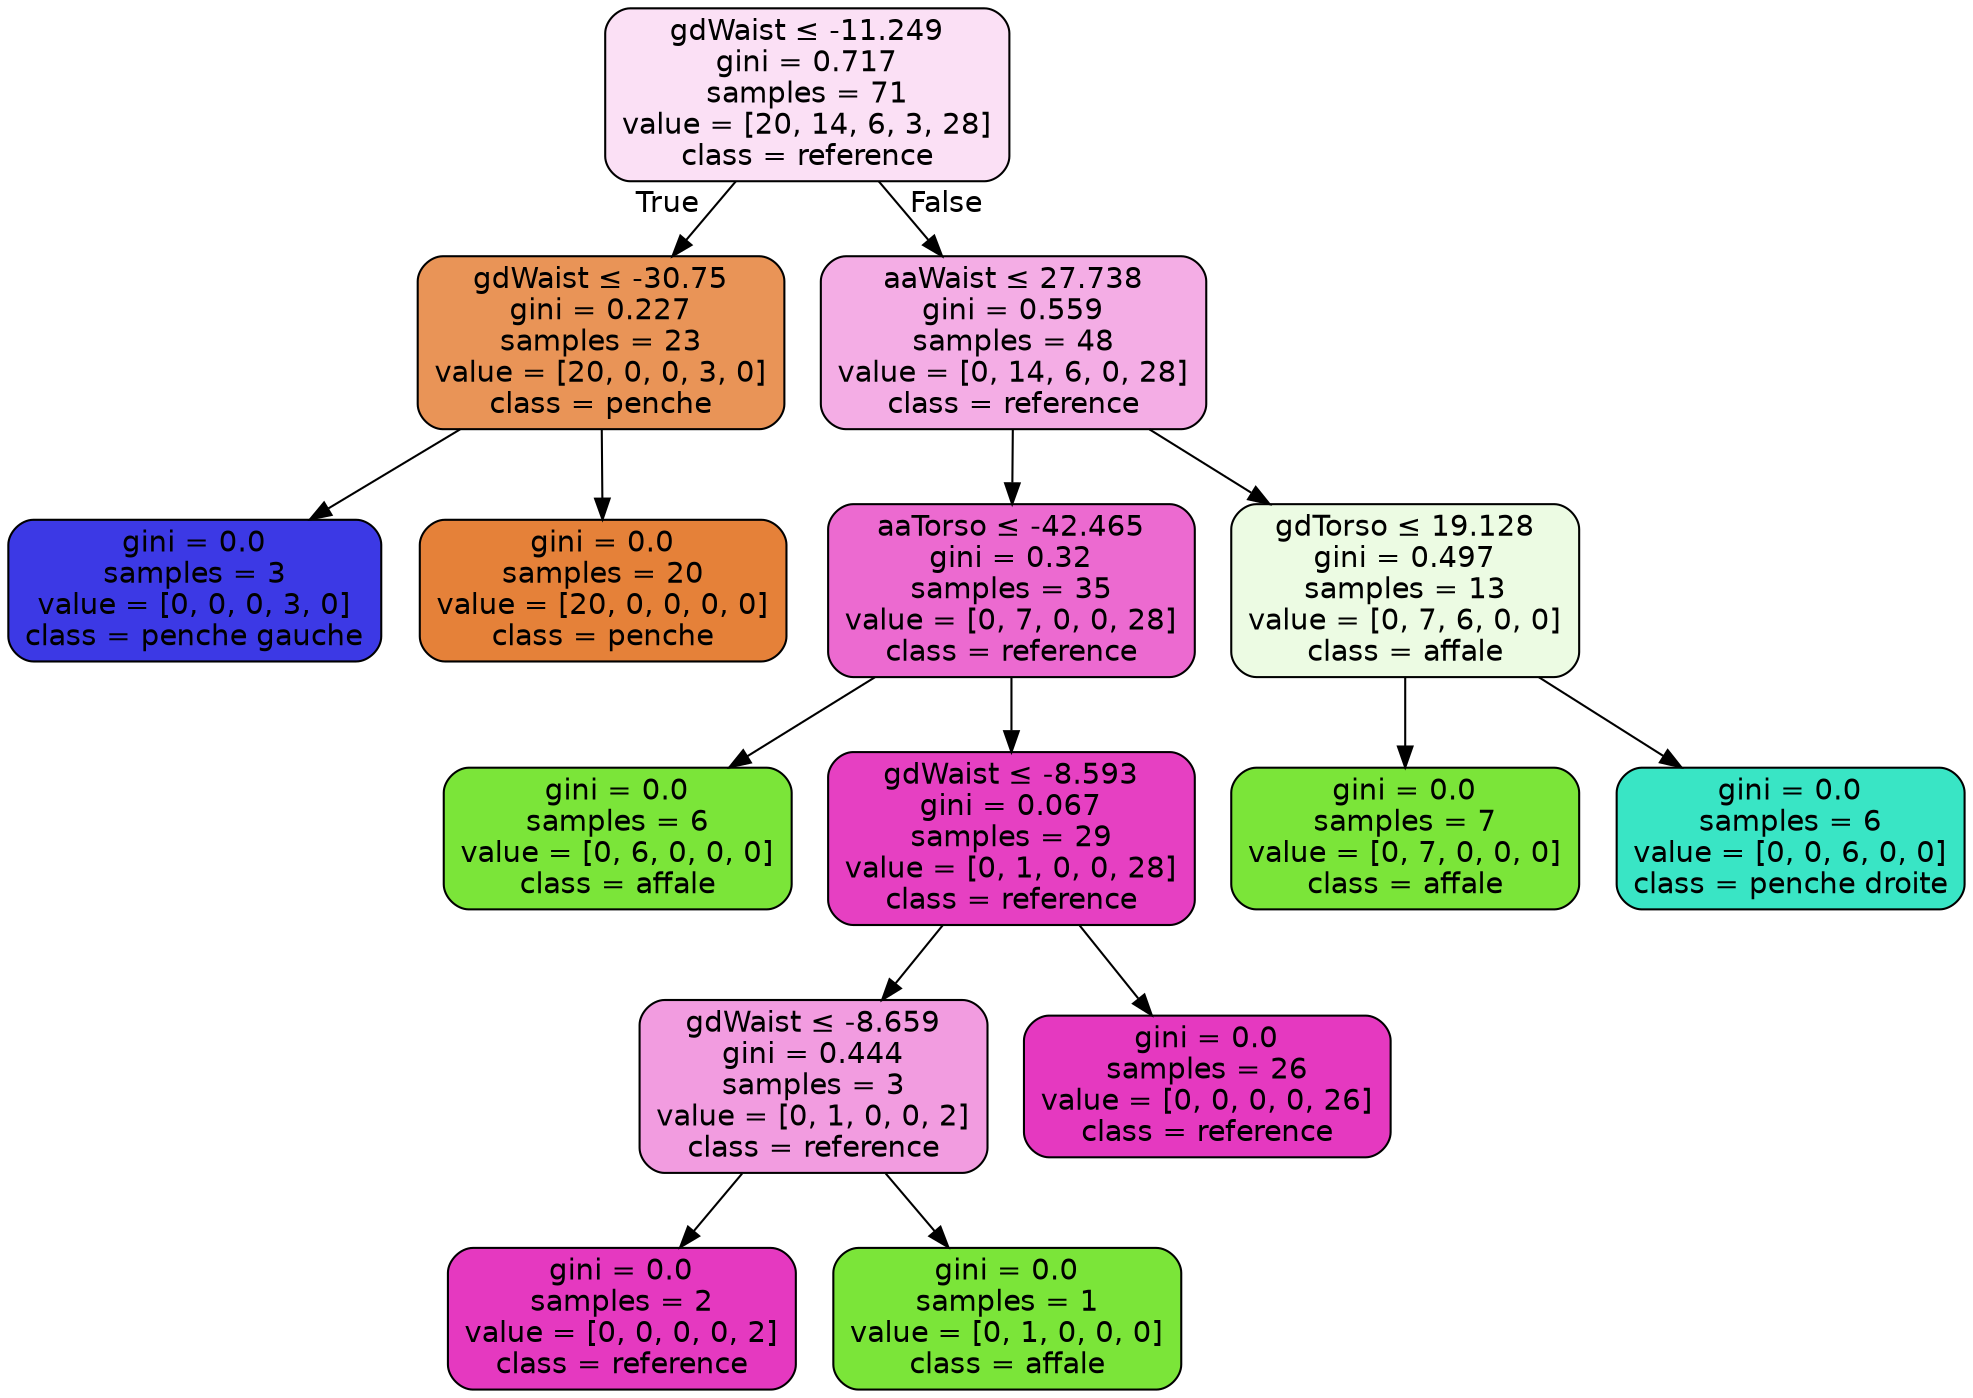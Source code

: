 digraph Tree {
node [shape=box, style="filled, rounded", color="black", fontname=helvetica] ;
edge [fontname=helvetica] ;
0 [label=<gdWaist &le; -11.249<br/>gini = 0.717<br/>samples = 71<br/>value = [20, 14, 6, 3, 28]<br/>class = reference>, fillcolor="#fbe0f5"] ;
1 [label=<gdWaist &le; -30.75<br/>gini = 0.227<br/>samples = 23<br/>value = [20, 0, 0, 3, 0]<br/>class = penche>, fillcolor="#e99457"] ;
0 -> 1 [labeldistance=2.5, labelangle=45, headlabel="True"] ;
2 [label=<gini = 0.0<br/>samples = 3<br/>value = [0, 0, 0, 3, 0]<br/>class = penche gauche>, fillcolor="#3c39e5"] ;
1 -> 2 ;
3 [label=<gini = 0.0<br/>samples = 20<br/>value = [20, 0, 0, 0, 0]<br/>class = penche>, fillcolor="#e58139"] ;
1 -> 3 ;
4 [label=<aaWaist &le; 27.738<br/>gini = 0.559<br/>samples = 48<br/>value = [0, 14, 6, 0, 28]<br/>class = reference>, fillcolor="#f4ade5"] ;
0 -> 4 [labeldistance=2.5, labelangle=-45, headlabel="False"] ;
5 [label=<aaTorso &le; -42.465<br/>gini = 0.32<br/>samples = 35<br/>value = [0, 7, 0, 0, 28]<br/>class = reference>, fillcolor="#ec6ad0"] ;
4 -> 5 ;
6 [label=<gini = 0.0<br/>samples = 6<br/>value = [0, 6, 0, 0, 0]<br/>class = affale>, fillcolor="#7be539"] ;
5 -> 6 ;
7 [label=<gdWaist &le; -8.593<br/>gini = 0.067<br/>samples = 29<br/>value = [0, 1, 0, 0, 28]<br/>class = reference>, fillcolor="#e640c2"] ;
5 -> 7 ;
8 [label=<gdWaist &le; -8.659<br/>gini = 0.444<br/>samples = 3<br/>value = [0, 1, 0, 0, 2]<br/>class = reference>, fillcolor="#f29ce0"] ;
7 -> 8 ;
9 [label=<gini = 0.0<br/>samples = 2<br/>value = [0, 0, 0, 0, 2]<br/>class = reference>, fillcolor="#e539c0"] ;
8 -> 9 ;
10 [label=<gini = 0.0<br/>samples = 1<br/>value = [0, 1, 0, 0, 0]<br/>class = affale>, fillcolor="#7be539"] ;
8 -> 10 ;
11 [label=<gini = 0.0<br/>samples = 26<br/>value = [0, 0, 0, 0, 26]<br/>class = reference>, fillcolor="#e539c0"] ;
7 -> 11 ;
12 [label=<gdTorso &le; 19.128<br/>gini = 0.497<br/>samples = 13<br/>value = [0, 7, 6, 0, 0]<br/>class = affale>, fillcolor="#ecfbe3"] ;
4 -> 12 ;
13 [label=<gini = 0.0<br/>samples = 7<br/>value = [0, 7, 0, 0, 0]<br/>class = affale>, fillcolor="#7be539"] ;
12 -> 13 ;
14 [label=<gini = 0.0<br/>samples = 6<br/>value = [0, 0, 6, 0, 0]<br/>class = penche droite>, fillcolor="#39e5c5"] ;
12 -> 14 ;
}
